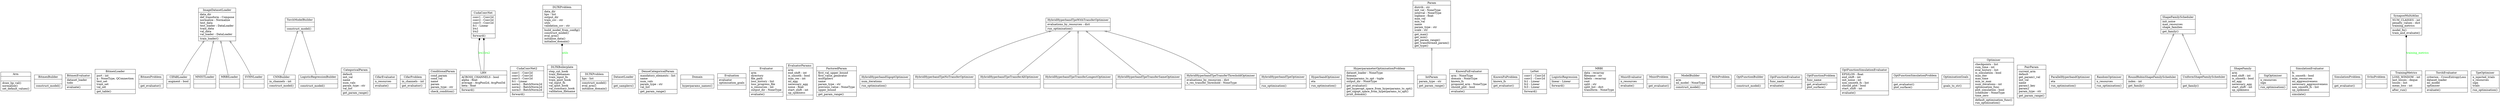 digraph "classes_Pyreverse" {
charset="utf-8"
rankdir=BT
"0" [label="{Arm|\l|draw_hp_val()\lnormalize()\lset_default_values()\l}", shape="record"];
"1" [label="{BitmexBuilder|\l|construct_model()\l}", shape="record"];
"2" [label="{BitmexEvaluator|dataset_loader\ltodo\l|evaluate()\l}", shape="record"];
"3" [label="{BitmexLoader|port : int\lq : NoneType, QConnection\ltest_set\ltrain_set\lval_set\l|get_table()\l}", shape="record"];
"4" [label="{BitmexProblem|\l|get_evaluator()\l}", shape="record"];
"5" [label="{CIFARLoader|augment : bool\l|}", shape="record"];
"6" [label="{CNNBuilder|in_channels : int\l|construct_model()\l}", shape="record"];
"7" [label="{CategoricalParam|default\linit_val\lname\lnum_vals\lparam_type : str\lval_list\l|get_param_range()\l}", shape="record"];
"8" [label="{CifarEvaluator|n_resources\l|evaluate()\l}", shape="record"];
"9" [label="{CifarProblem|in_channels : int\l|get_evaluator()\l}", shape="record"];
"10" [label="{ConditionalParam|cond_param\lcond_val\lname\lparam\lparam_type : str\l|check_condition()\l}", shape="record"];
"11" [label="{CudaConvNet|conv1 : Conv2d\lconv2 : Conv2d\lconv3 : Conv2d\lfc1 : Linear\llrn1\llrn2\l|forward()\l}", shape="record"];
"12" [label="{CudaConvNet2|conv1 : Conv2d\lconv2 : Conv2d\lconv3 : Conv2d\lfc1 : Linear\lnorm1 : BatchNorm2d\lnorm2 : BatchNorm2d\lnorm3 : BatchNorm2d\l|forward()\l}", shape="record"];
"13" [label="{DLTKBoilerplate|step_cnt_hook\ltrain_filenames\ltrain_input_fn\ltrain_qinit_hook\lval_input_fn\lval_qinit_hook\lval_summary_hook\lvalidation_filename\l|}", shape="record"];
"14" [label="{DLTKProblem|hps : list\l|construct_model()\leval_arm()\linitialise_domain()\l}", shape="record"];
"15" [label="{DLTKProblem|data_dir\lhps : list\loutput_dir\ltrain_csv : str\lutils\lvalidation_csv : str\l|build_model_from_config()\lconstruct_model()\leval_arm()\linitialise_data()\linitialise_domain()\l}", shape="record"];
"16" [label="{DatasetLoader|\l|get_samplers()\l}", shape="record"];
"17" [label="{DenseCategoricalParam|mandatory_elements : list\lname\lnum_vals\lparam_type : str\lval_list\l|get_param_range()\l}", shape="record"];
"18" [label="{Domain|\l|hyperparams_names()\l}", shape="record"];
"19" [label="{Evaluation|evaluator\loptimisation_goals\l|}", shape="record"];
"20" [label="{Evaluator|arm\ldirectory\lfile_path\lloss_history : list\lloss_progress_file\ln_resources : int\loutput_dir : NoneType\l|evaluate()\l}", shape="record"];
"21" [label="{EvaluatorParams|arm\lend_shift : int\lis_smooth : bool\lmax_res : int\lml_agg\lnecessary_agg\lnoise : float\lstart_shift : int\lup_spikiness\l|}", shape="record"];
"22" [label="{FactoredParam|first_val_upper_bound\lfirst_value_generator\lmultipliers\lname\lparam_type : str\lprevious_value : NoneType\lupper_bound\l|get_param_range()\l}", shape="record"];
"23" [label="{HybridHyperbandSigoptOptimiser|num_iterations\l|run_optimisation()\l}", shape="record"];
"24" [label="{HybridHyperbandTpeNoTransferOptimiser|\l|}", shape="record"];
"25" [label="{HybridHyperbandTpeOptimiser|\l|run_optimisation()\l}", shape="record"];
"26" [label="{HybridHyperbandTpeTransferAllOptimiser|\l|}", shape="record"];
"27" [label="{HybridHyperbandTpeTransferLongestOptimiser|\l|}", shape="record"];
"28" [label="{HybridHyperbandTpeTransferSameOptimiser|\l|}", shape="record"];
"29" [label="{HybridHyperbandTpeTransferThresholdOptimiser|evaluations_by_resources : dict\ln_res_transfer_threshold : NoneType\l|}", shape="record"];
"30" [label="{HybridHyperbandTpeWithTransferOptimiser|evaluations_by_resources : dict\l|run_optimisation()\l}", shape="record"];
"31" [label="{HyperbandOptimiser|eta\l|run_optimisation()\l}", shape="record"];
"32" [label="{HyperparameterOptimisationProblem|dataset_loader : NoneType\ldomain\lhyperparams_to_opt : tuple\loutput_dir : NoneType\l|get_evaluator()\lget_hyperopt_space_from_hyperparams_to_opt()\lget_sigopt_space_from_hyperparams_to_opt()\lprint_domain()\l}", shape="record"];
"33" [label="{ImageDatasetLoader|data_dir\ldef_transform : Compose\lnormalize : Normalize\ltest_data\ltest_loader : DataLoader\ltrain_data\lval_data\lval_loader : DataLoader\l|train_loader()\l}", shape="record"];
"34" [label="{IntParam|param_type : str\l|get_param_range()\l}", shape="record"];
"35" [label="{KnownFnEvaluator|arm : NoneType\ldomain : NoneType\lknown_fs\lproposed_arm : NoneType\lshould_plot : bool\l|evaluate()\l}", shape="record"];
"36" [label="{KnownFnProblem|known_fs\l|get_evaluator()\l}", shape="record"];
"37" [label="{LRN|ACROSS_CHANNELS : bool\lalpha : float\laverage : AvgPool2d, AvgPool3d\lbeta : float\l|forward()\l}", shape="record"];
"38" [label="{LeNet|conv1 : Conv2d\lconv2 : Conv2d\lfc1 : Linear\lfc2 : Linear\lfc3 : Linear\l|forward()\l}", shape="record"];
"39" [label="{LogisticRegression|linear : Linear\l|forward()\l}", shape="record"];
"40" [label="{LogisticRegressionBuilder|\l|construct_model()\l}", shape="record"];
"41" [label="{MNISTLoader|\l|}", shape="record"];
"42" [label="{MRBI|data : recarray\lfilename : str\llabels : recarray\lroot\lsplit : str\lsplit_list : dict\ltransform : NoneType\l|}", shape="record"];
"43" [label="{MRBILoader|\l|}", shape="record"];
"44" [label="{MnistEvaluator|n_resources\l|evaluate()\l}", shape="record"];
"45" [label="{MnistProblem|\l|get_evaluator()\l}", shape="record"];
"46" [label="{ModelBuilder|arm\lml_model : NoneType\l|construct_model()\l}", shape="record"];
"47" [label="{MrbiProblem|\l|}", shape="record"];
"48" [label="{OptFunctionBuilder|\l|construct_model()\l}", shape="record"];
"49" [label="{OptFunctionEvaluator|func_name\l|evaluate()\l}", shape="record"];
"50" [label="{OptFunctionProblem|func_name\l|get_evaluator()\lplot_surface()\l}", shape="record"];
"51" [label="{OptFunctionSimulationEvaluator|EPSILON : float\lend_shift : int\linit_noise : int\lnon_smooth_fs : list\lshould_plot : bool\lstart_shift : int\l|evaluate()\l}", shape="record"];
"52" [label="{OptFunctionSimulationProblem|\l|get_evaluator()\lplot_surface()\l}", shape="record"];
"53" [label="{OptimisationGoals|\l|goals_to_str()\l}", shape="record"];
"54" [label="{Optimiser|checkpoints : list\lcum_time : int\leval_history : list\lis_simulation : bool\lmax_iter\lmax_time\lmin_or_max\lnum_iterations : int\loptimisation_func\lplot_simulation : bool\lscheduler : NoneType\ltime_zero\l|default_optimisation_func()\lrun_optimisation()\l}", shape="record"];
"55" [label="{PairParam|current_arm\ldefault\lget_param1_val\linit_val\lname\lparam1_key\lparam2\lparam_type : str\l|get_param_range()\l}", shape="record"];
"56" [label="{ParallelHyperbandOptimiser|eta\l|run_optimisation()\l}", shape="record"];
"57" [label="{Param|distrib : str\linit_val : NoneType\linterval : NoneType\llogbase : float\lmax_val\lmin_val\lname\lparam_type : str\lscale : str\l|get_max()\lget_min()\lget_param_range()\lget_transformed_param()\lget_type()\l}", shape="record"];
"58" [label="{RandomOptimiser|n_resources\l|run_optimisation()\l}", shape="record"];
"59" [label="{RoundRobinShapeFamilyScheduler|index : int\l|get_family()\l}", shape="record"];
"60" [label="{SVHNLoader|\l|}", shape="record"];
"61" [label="{ShapeFamily|arm\lend_shift : int\lis_smooth : bool\lml_agg\lnecessary_agg\lstart_shift : int\lup_spikiness\l|}", shape="record"];
"62" [label="{ShapeFamilyScheduler|init_noise\lmax_resources\lshape_families\l|get_family()\l}", shape="record"];
"63" [label="{SigOptimiser|n_resources\lsign\l|run_optimisation()\l}", shape="record"];
"64" [label="{SimulationEvaluator|fs\lis_smooth : bool\lmax_resources\lml_aggressiveness\lnecessary_aggressiveness\lnon_smooth_fs : list\lup_spikiness\l|simulate()\l}", shape="record"];
"65" [label="{SimulationProblem|\l|get_evaluator()\l}", shape="record"];
"66" [label="{SvhnProblem|\l|}", shape="record"];
"67" [label="{SynapseMultiAtlas|NUM_CLASSES : int\lpenalty_values : dict\ltraining_metrics\l|model_fn()\ltrain_and_evaluate()\l}", shape="record"];
"68" [label="{TorchEvaluator|criterion : CrossEntropyLoss\ldataset_loader\lml_model\loptimiser\l|evaluate()\l}", shape="record"];
"69" [label="{TorchModelBuilder|\l|construct_model()\l}", shape="record"];
"70" [label="{TpeOptimiser|n_injected_trials\ln_resources\lsign\ltrials\l|run_optimisation()\l}", shape="record"];
"71" [label="{TrainingMetrics|LOSS_WINDOW : int\llast_losses : deque\llosses : list\lmean_loss : int\l|after_run()\l}", shape="record"];
"72" [label="{UniformShapeFamilyScheduler|\l|get_family()\l}", shape="record"];
"5" -> "33" [arrowhead="empty", arrowtail="none"];
"6" -> "69" [arrowhead="empty", arrowtail="none"];
"24" -> "30" [arrowhead="empty", arrowtail="none"];
"26" -> "30" [arrowhead="empty", arrowtail="none"];
"27" -> "30" [arrowhead="empty", arrowtail="none"];
"28" -> "30" [arrowhead="empty", arrowtail="none"];
"29" -> "30" [arrowhead="empty", arrowtail="none"];
"34" -> "57" [arrowhead="empty", arrowtail="none"];
"40" -> "69" [arrowhead="empty", arrowtail="none"];
"41" -> "33" [arrowhead="empty", arrowtail="none"];
"43" -> "33" [arrowhead="empty", arrowtail="none"];
"59" -> "62" [arrowhead="empty", arrowtail="none"];
"60" -> "33" [arrowhead="empty", arrowtail="none"];
"72" -> "62" [arrowhead="empty", arrowtail="none"];
"13" -> "15" [arrowhead="diamond", arrowtail="none", fontcolor="green", label="utils", style="solid"];
"37" -> "11" [arrowhead="diamond", arrowtail="none", fontcolor="green", label="lrn1", style="solid"];
"37" -> "11" [arrowhead="diamond", arrowtail="none", fontcolor="green", label="lrn2", style="solid"];
"71" -> "67" [arrowhead="diamond", arrowtail="none", fontcolor="green", label="training_metrics", style="solid"];
}

